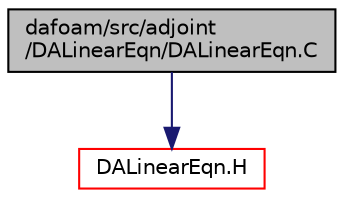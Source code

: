 digraph "dafoam/src/adjoint/DALinearEqn/DALinearEqn.C"
{
  bgcolor="transparent";
  edge [fontname="Helvetica",fontsize="10",labelfontname="Helvetica",labelfontsize="10"];
  node [fontname="Helvetica",fontsize="10",shape=record];
  Node0 [label="dafoam/src/adjoint\l/DALinearEqn/DALinearEqn.C",height=0.2,width=0.4,color="black", fillcolor="grey75", style="filled", fontcolor="black"];
  Node0 -> Node1 [color="midnightblue",fontsize="10",style="solid",fontname="Helvetica"];
  Node1 [label="DALinearEqn.H",height=0.2,width=0.4,color="red",URL="$DALinearEqn_8H.html"];
}
